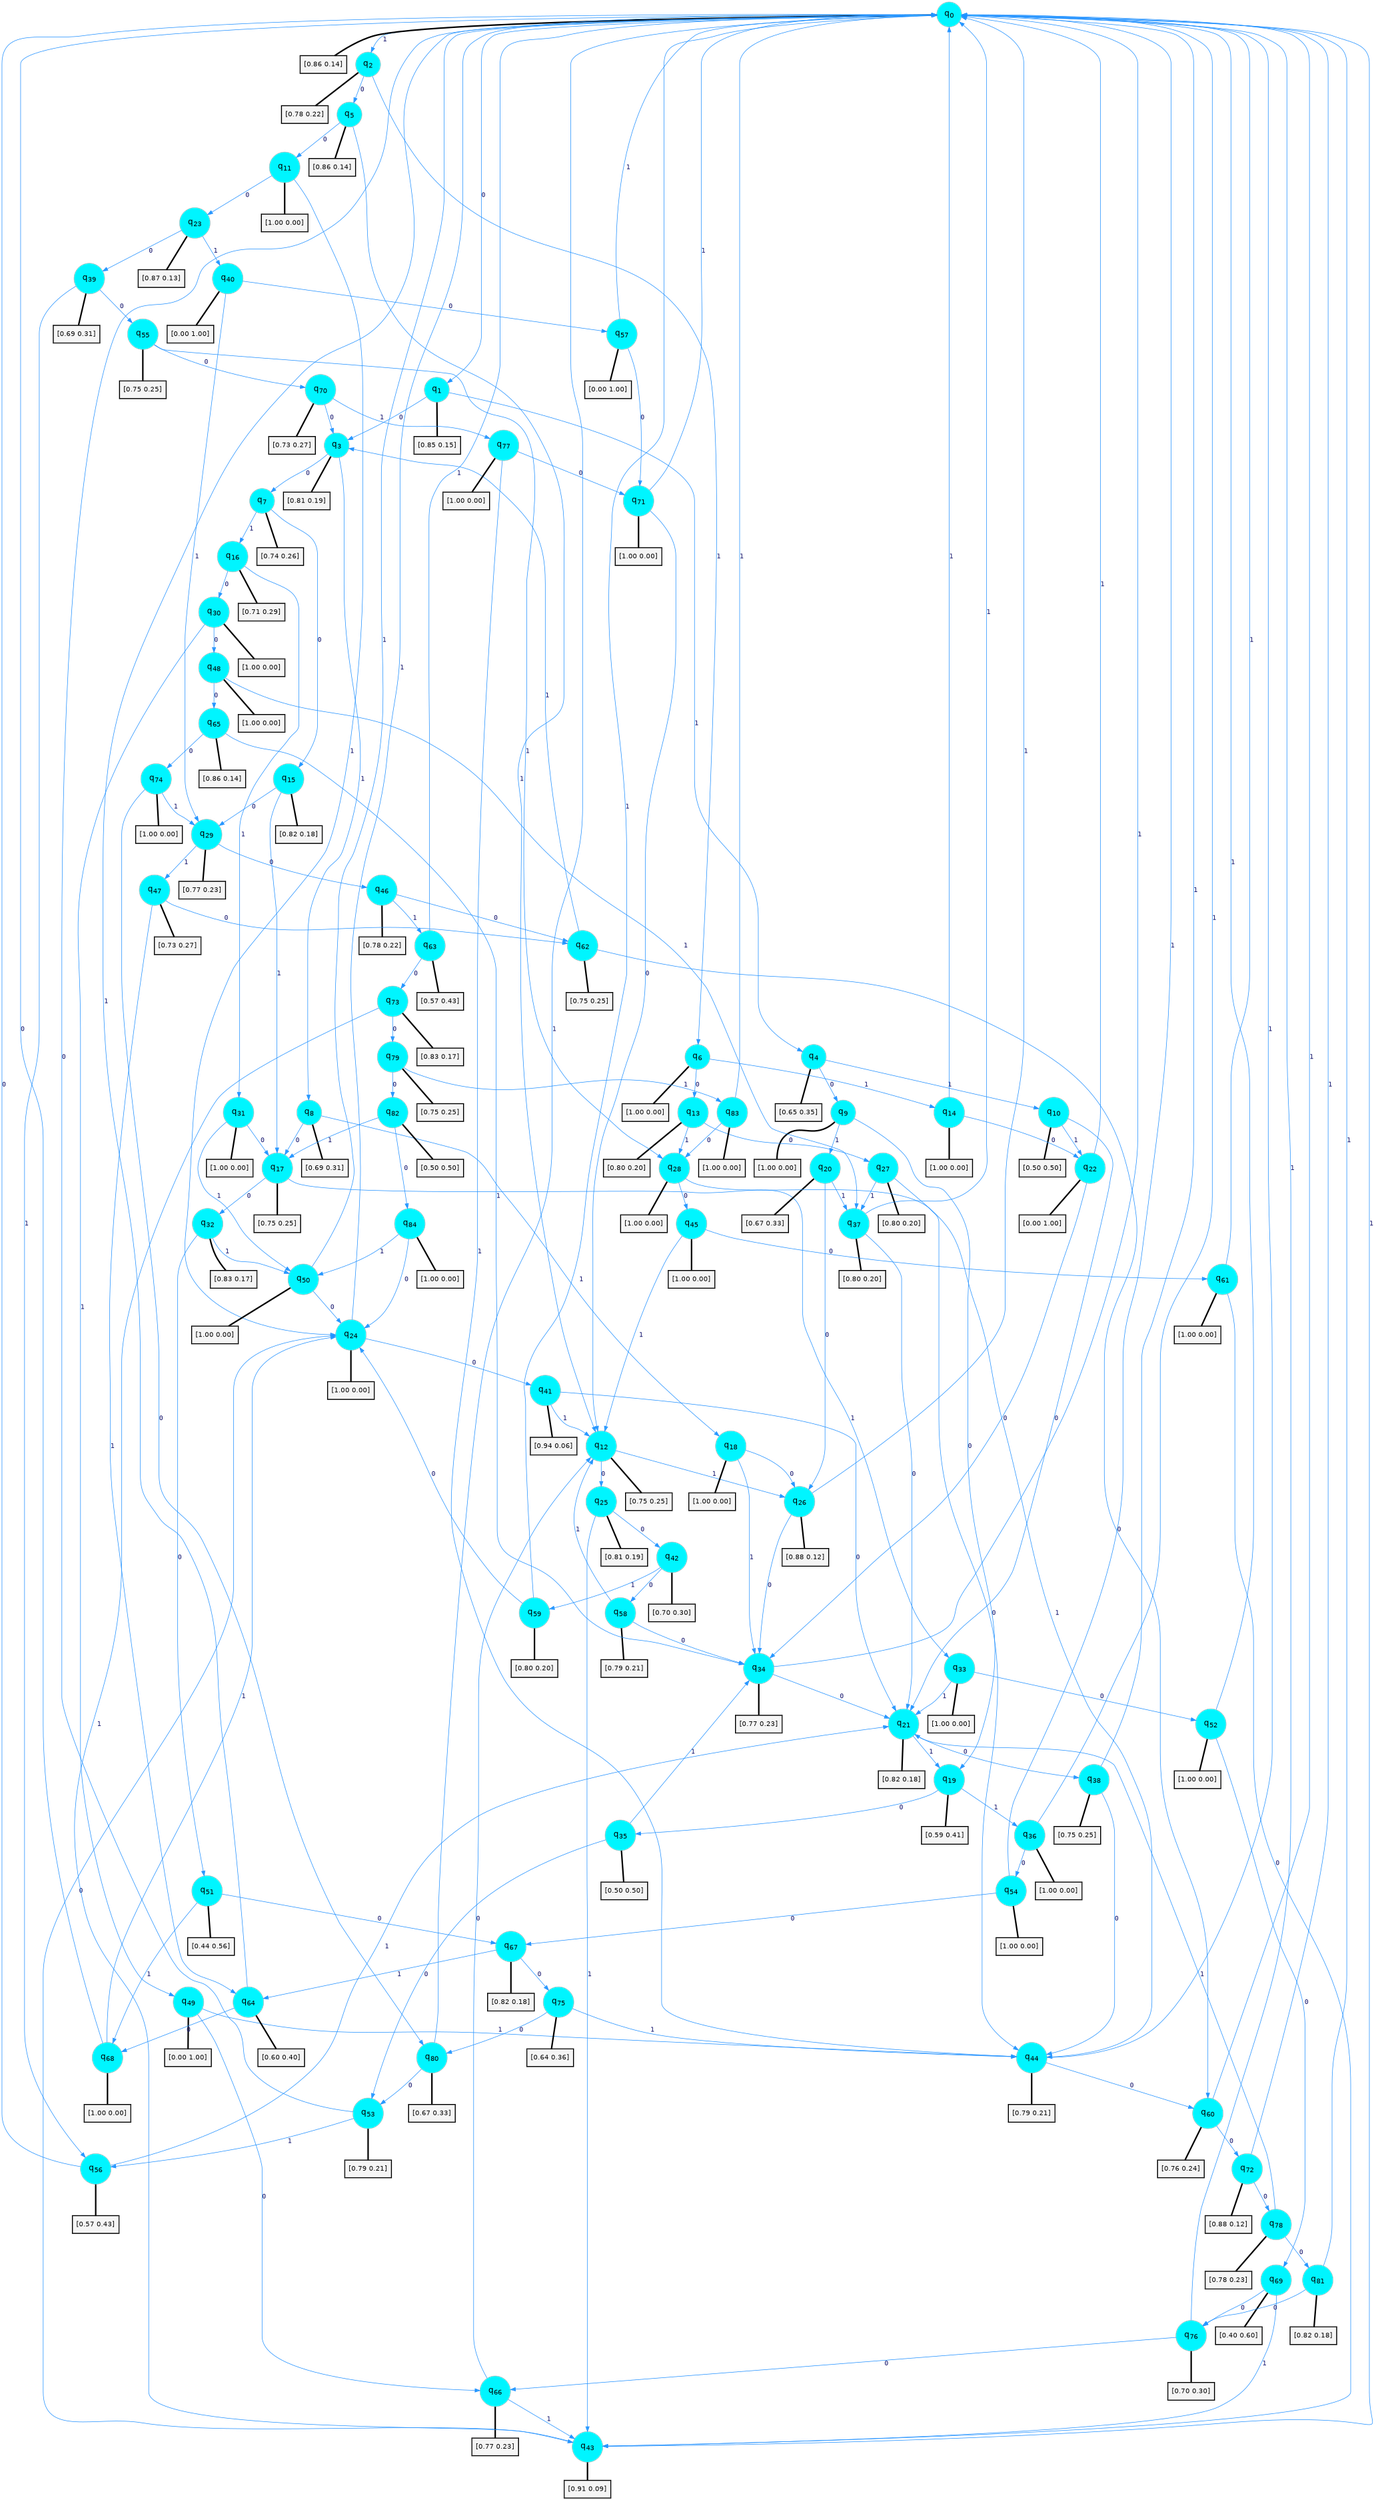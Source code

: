 digraph G {
graph [
bgcolor=transparent, dpi=300, rankdir=TD, size="40,25"];
node [
color=gray, fillcolor=turquoise1, fontcolor=black, fontname=Helvetica, fontsize=16, fontweight=bold, shape=circle, style=filled];
edge [
arrowsize=1, color=dodgerblue1, fontcolor=midnightblue, fontname=courier, fontweight=bold, penwidth=1, style=solid, weight=20];
0[label=<q<SUB>0</SUB>>];
1[label=<q<SUB>1</SUB>>];
2[label=<q<SUB>2</SUB>>];
3[label=<q<SUB>3</SUB>>];
4[label=<q<SUB>4</SUB>>];
5[label=<q<SUB>5</SUB>>];
6[label=<q<SUB>6</SUB>>];
7[label=<q<SUB>7</SUB>>];
8[label=<q<SUB>8</SUB>>];
9[label=<q<SUB>9</SUB>>];
10[label=<q<SUB>10</SUB>>];
11[label=<q<SUB>11</SUB>>];
12[label=<q<SUB>12</SUB>>];
13[label=<q<SUB>13</SUB>>];
14[label=<q<SUB>14</SUB>>];
15[label=<q<SUB>15</SUB>>];
16[label=<q<SUB>16</SUB>>];
17[label=<q<SUB>17</SUB>>];
18[label=<q<SUB>18</SUB>>];
19[label=<q<SUB>19</SUB>>];
20[label=<q<SUB>20</SUB>>];
21[label=<q<SUB>21</SUB>>];
22[label=<q<SUB>22</SUB>>];
23[label=<q<SUB>23</SUB>>];
24[label=<q<SUB>24</SUB>>];
25[label=<q<SUB>25</SUB>>];
26[label=<q<SUB>26</SUB>>];
27[label=<q<SUB>27</SUB>>];
28[label=<q<SUB>28</SUB>>];
29[label=<q<SUB>29</SUB>>];
30[label=<q<SUB>30</SUB>>];
31[label=<q<SUB>31</SUB>>];
32[label=<q<SUB>32</SUB>>];
33[label=<q<SUB>33</SUB>>];
34[label=<q<SUB>34</SUB>>];
35[label=<q<SUB>35</SUB>>];
36[label=<q<SUB>36</SUB>>];
37[label=<q<SUB>37</SUB>>];
38[label=<q<SUB>38</SUB>>];
39[label=<q<SUB>39</SUB>>];
40[label=<q<SUB>40</SUB>>];
41[label=<q<SUB>41</SUB>>];
42[label=<q<SUB>42</SUB>>];
43[label=<q<SUB>43</SUB>>];
44[label=<q<SUB>44</SUB>>];
45[label=<q<SUB>45</SUB>>];
46[label=<q<SUB>46</SUB>>];
47[label=<q<SUB>47</SUB>>];
48[label=<q<SUB>48</SUB>>];
49[label=<q<SUB>49</SUB>>];
50[label=<q<SUB>50</SUB>>];
51[label=<q<SUB>51</SUB>>];
52[label=<q<SUB>52</SUB>>];
53[label=<q<SUB>53</SUB>>];
54[label=<q<SUB>54</SUB>>];
55[label=<q<SUB>55</SUB>>];
56[label=<q<SUB>56</SUB>>];
57[label=<q<SUB>57</SUB>>];
58[label=<q<SUB>58</SUB>>];
59[label=<q<SUB>59</SUB>>];
60[label=<q<SUB>60</SUB>>];
61[label=<q<SUB>61</SUB>>];
62[label=<q<SUB>62</SUB>>];
63[label=<q<SUB>63</SUB>>];
64[label=<q<SUB>64</SUB>>];
65[label=<q<SUB>65</SUB>>];
66[label=<q<SUB>66</SUB>>];
67[label=<q<SUB>67</SUB>>];
68[label=<q<SUB>68</SUB>>];
69[label=<q<SUB>69</SUB>>];
70[label=<q<SUB>70</SUB>>];
71[label=<q<SUB>71</SUB>>];
72[label=<q<SUB>72</SUB>>];
73[label=<q<SUB>73</SUB>>];
74[label=<q<SUB>74</SUB>>];
75[label=<q<SUB>75</SUB>>];
76[label=<q<SUB>76</SUB>>];
77[label=<q<SUB>77</SUB>>];
78[label=<q<SUB>78</SUB>>];
79[label=<q<SUB>79</SUB>>];
80[label=<q<SUB>80</SUB>>];
81[label=<q<SUB>81</SUB>>];
82[label=<q<SUB>82</SUB>>];
83[label=<q<SUB>83</SUB>>];
84[label=<q<SUB>84</SUB>>];
85[label="[0.86 0.14]", shape=box,fontcolor=black, fontname=Helvetica, fontsize=14, penwidth=2, fillcolor=whitesmoke,color=black];
86[label="[0.85 0.15]", shape=box,fontcolor=black, fontname=Helvetica, fontsize=14, penwidth=2, fillcolor=whitesmoke,color=black];
87[label="[0.78 0.22]", shape=box,fontcolor=black, fontname=Helvetica, fontsize=14, penwidth=2, fillcolor=whitesmoke,color=black];
88[label="[0.81 0.19]", shape=box,fontcolor=black, fontname=Helvetica, fontsize=14, penwidth=2, fillcolor=whitesmoke,color=black];
89[label="[0.65 0.35]", shape=box,fontcolor=black, fontname=Helvetica, fontsize=14, penwidth=2, fillcolor=whitesmoke,color=black];
90[label="[0.86 0.14]", shape=box,fontcolor=black, fontname=Helvetica, fontsize=14, penwidth=2, fillcolor=whitesmoke,color=black];
91[label="[1.00 0.00]", shape=box,fontcolor=black, fontname=Helvetica, fontsize=14, penwidth=2, fillcolor=whitesmoke,color=black];
92[label="[0.74 0.26]", shape=box,fontcolor=black, fontname=Helvetica, fontsize=14, penwidth=2, fillcolor=whitesmoke,color=black];
93[label="[0.69 0.31]", shape=box,fontcolor=black, fontname=Helvetica, fontsize=14, penwidth=2, fillcolor=whitesmoke,color=black];
94[label="[1.00 0.00]", shape=box,fontcolor=black, fontname=Helvetica, fontsize=14, penwidth=2, fillcolor=whitesmoke,color=black];
95[label="[0.50 0.50]", shape=box,fontcolor=black, fontname=Helvetica, fontsize=14, penwidth=2, fillcolor=whitesmoke,color=black];
96[label="[1.00 0.00]", shape=box,fontcolor=black, fontname=Helvetica, fontsize=14, penwidth=2, fillcolor=whitesmoke,color=black];
97[label="[0.75 0.25]", shape=box,fontcolor=black, fontname=Helvetica, fontsize=14, penwidth=2, fillcolor=whitesmoke,color=black];
98[label="[0.80 0.20]", shape=box,fontcolor=black, fontname=Helvetica, fontsize=14, penwidth=2, fillcolor=whitesmoke,color=black];
99[label="[1.00 0.00]", shape=box,fontcolor=black, fontname=Helvetica, fontsize=14, penwidth=2, fillcolor=whitesmoke,color=black];
100[label="[0.82 0.18]", shape=box,fontcolor=black, fontname=Helvetica, fontsize=14, penwidth=2, fillcolor=whitesmoke,color=black];
101[label="[0.71 0.29]", shape=box,fontcolor=black, fontname=Helvetica, fontsize=14, penwidth=2, fillcolor=whitesmoke,color=black];
102[label="[0.75 0.25]", shape=box,fontcolor=black, fontname=Helvetica, fontsize=14, penwidth=2, fillcolor=whitesmoke,color=black];
103[label="[1.00 0.00]", shape=box,fontcolor=black, fontname=Helvetica, fontsize=14, penwidth=2, fillcolor=whitesmoke,color=black];
104[label="[0.59 0.41]", shape=box,fontcolor=black, fontname=Helvetica, fontsize=14, penwidth=2, fillcolor=whitesmoke,color=black];
105[label="[0.67 0.33]", shape=box,fontcolor=black, fontname=Helvetica, fontsize=14, penwidth=2, fillcolor=whitesmoke,color=black];
106[label="[0.82 0.18]", shape=box,fontcolor=black, fontname=Helvetica, fontsize=14, penwidth=2, fillcolor=whitesmoke,color=black];
107[label="[0.00 1.00]", shape=box,fontcolor=black, fontname=Helvetica, fontsize=14, penwidth=2, fillcolor=whitesmoke,color=black];
108[label="[0.87 0.13]", shape=box,fontcolor=black, fontname=Helvetica, fontsize=14, penwidth=2, fillcolor=whitesmoke,color=black];
109[label="[1.00 0.00]", shape=box,fontcolor=black, fontname=Helvetica, fontsize=14, penwidth=2, fillcolor=whitesmoke,color=black];
110[label="[0.81 0.19]", shape=box,fontcolor=black, fontname=Helvetica, fontsize=14, penwidth=2, fillcolor=whitesmoke,color=black];
111[label="[0.88 0.12]", shape=box,fontcolor=black, fontname=Helvetica, fontsize=14, penwidth=2, fillcolor=whitesmoke,color=black];
112[label="[0.80 0.20]", shape=box,fontcolor=black, fontname=Helvetica, fontsize=14, penwidth=2, fillcolor=whitesmoke,color=black];
113[label="[1.00 0.00]", shape=box,fontcolor=black, fontname=Helvetica, fontsize=14, penwidth=2, fillcolor=whitesmoke,color=black];
114[label="[0.77 0.23]", shape=box,fontcolor=black, fontname=Helvetica, fontsize=14, penwidth=2, fillcolor=whitesmoke,color=black];
115[label="[1.00 0.00]", shape=box,fontcolor=black, fontname=Helvetica, fontsize=14, penwidth=2, fillcolor=whitesmoke,color=black];
116[label="[1.00 0.00]", shape=box,fontcolor=black, fontname=Helvetica, fontsize=14, penwidth=2, fillcolor=whitesmoke,color=black];
117[label="[0.83 0.17]", shape=box,fontcolor=black, fontname=Helvetica, fontsize=14, penwidth=2, fillcolor=whitesmoke,color=black];
118[label="[1.00 0.00]", shape=box,fontcolor=black, fontname=Helvetica, fontsize=14, penwidth=2, fillcolor=whitesmoke,color=black];
119[label="[0.77 0.23]", shape=box,fontcolor=black, fontname=Helvetica, fontsize=14, penwidth=2, fillcolor=whitesmoke,color=black];
120[label="[0.50 0.50]", shape=box,fontcolor=black, fontname=Helvetica, fontsize=14, penwidth=2, fillcolor=whitesmoke,color=black];
121[label="[1.00 0.00]", shape=box,fontcolor=black, fontname=Helvetica, fontsize=14, penwidth=2, fillcolor=whitesmoke,color=black];
122[label="[0.80 0.20]", shape=box,fontcolor=black, fontname=Helvetica, fontsize=14, penwidth=2, fillcolor=whitesmoke,color=black];
123[label="[0.75 0.25]", shape=box,fontcolor=black, fontname=Helvetica, fontsize=14, penwidth=2, fillcolor=whitesmoke,color=black];
124[label="[0.69 0.31]", shape=box,fontcolor=black, fontname=Helvetica, fontsize=14, penwidth=2, fillcolor=whitesmoke,color=black];
125[label="[0.00 1.00]", shape=box,fontcolor=black, fontname=Helvetica, fontsize=14, penwidth=2, fillcolor=whitesmoke,color=black];
126[label="[0.94 0.06]", shape=box,fontcolor=black, fontname=Helvetica, fontsize=14, penwidth=2, fillcolor=whitesmoke,color=black];
127[label="[0.70 0.30]", shape=box,fontcolor=black, fontname=Helvetica, fontsize=14, penwidth=2, fillcolor=whitesmoke,color=black];
128[label="[0.91 0.09]", shape=box,fontcolor=black, fontname=Helvetica, fontsize=14, penwidth=2, fillcolor=whitesmoke,color=black];
129[label="[0.79 0.21]", shape=box,fontcolor=black, fontname=Helvetica, fontsize=14, penwidth=2, fillcolor=whitesmoke,color=black];
130[label="[1.00 0.00]", shape=box,fontcolor=black, fontname=Helvetica, fontsize=14, penwidth=2, fillcolor=whitesmoke,color=black];
131[label="[0.78 0.22]", shape=box,fontcolor=black, fontname=Helvetica, fontsize=14, penwidth=2, fillcolor=whitesmoke,color=black];
132[label="[0.73 0.27]", shape=box,fontcolor=black, fontname=Helvetica, fontsize=14, penwidth=2, fillcolor=whitesmoke,color=black];
133[label="[1.00 0.00]", shape=box,fontcolor=black, fontname=Helvetica, fontsize=14, penwidth=2, fillcolor=whitesmoke,color=black];
134[label="[0.00 1.00]", shape=box,fontcolor=black, fontname=Helvetica, fontsize=14, penwidth=2, fillcolor=whitesmoke,color=black];
135[label="[1.00 0.00]", shape=box,fontcolor=black, fontname=Helvetica, fontsize=14, penwidth=2, fillcolor=whitesmoke,color=black];
136[label="[0.44 0.56]", shape=box,fontcolor=black, fontname=Helvetica, fontsize=14, penwidth=2, fillcolor=whitesmoke,color=black];
137[label="[1.00 0.00]", shape=box,fontcolor=black, fontname=Helvetica, fontsize=14, penwidth=2, fillcolor=whitesmoke,color=black];
138[label="[0.79 0.21]", shape=box,fontcolor=black, fontname=Helvetica, fontsize=14, penwidth=2, fillcolor=whitesmoke,color=black];
139[label="[1.00 0.00]", shape=box,fontcolor=black, fontname=Helvetica, fontsize=14, penwidth=2, fillcolor=whitesmoke,color=black];
140[label="[0.75 0.25]", shape=box,fontcolor=black, fontname=Helvetica, fontsize=14, penwidth=2, fillcolor=whitesmoke,color=black];
141[label="[0.57 0.43]", shape=box,fontcolor=black, fontname=Helvetica, fontsize=14, penwidth=2, fillcolor=whitesmoke,color=black];
142[label="[0.00 1.00]", shape=box,fontcolor=black, fontname=Helvetica, fontsize=14, penwidth=2, fillcolor=whitesmoke,color=black];
143[label="[0.79 0.21]", shape=box,fontcolor=black, fontname=Helvetica, fontsize=14, penwidth=2, fillcolor=whitesmoke,color=black];
144[label="[0.80 0.20]", shape=box,fontcolor=black, fontname=Helvetica, fontsize=14, penwidth=2, fillcolor=whitesmoke,color=black];
145[label="[0.76 0.24]", shape=box,fontcolor=black, fontname=Helvetica, fontsize=14, penwidth=2, fillcolor=whitesmoke,color=black];
146[label="[1.00 0.00]", shape=box,fontcolor=black, fontname=Helvetica, fontsize=14, penwidth=2, fillcolor=whitesmoke,color=black];
147[label="[0.75 0.25]", shape=box,fontcolor=black, fontname=Helvetica, fontsize=14, penwidth=2, fillcolor=whitesmoke,color=black];
148[label="[0.57 0.43]", shape=box,fontcolor=black, fontname=Helvetica, fontsize=14, penwidth=2, fillcolor=whitesmoke,color=black];
149[label="[0.60 0.40]", shape=box,fontcolor=black, fontname=Helvetica, fontsize=14, penwidth=2, fillcolor=whitesmoke,color=black];
150[label="[0.86 0.14]", shape=box,fontcolor=black, fontname=Helvetica, fontsize=14, penwidth=2, fillcolor=whitesmoke,color=black];
151[label="[0.77 0.23]", shape=box,fontcolor=black, fontname=Helvetica, fontsize=14, penwidth=2, fillcolor=whitesmoke,color=black];
152[label="[0.82 0.18]", shape=box,fontcolor=black, fontname=Helvetica, fontsize=14, penwidth=2, fillcolor=whitesmoke,color=black];
153[label="[1.00 0.00]", shape=box,fontcolor=black, fontname=Helvetica, fontsize=14, penwidth=2, fillcolor=whitesmoke,color=black];
154[label="[0.40 0.60]", shape=box,fontcolor=black, fontname=Helvetica, fontsize=14, penwidth=2, fillcolor=whitesmoke,color=black];
155[label="[0.73 0.27]", shape=box,fontcolor=black, fontname=Helvetica, fontsize=14, penwidth=2, fillcolor=whitesmoke,color=black];
156[label="[1.00 0.00]", shape=box,fontcolor=black, fontname=Helvetica, fontsize=14, penwidth=2, fillcolor=whitesmoke,color=black];
157[label="[0.88 0.12]", shape=box,fontcolor=black, fontname=Helvetica, fontsize=14, penwidth=2, fillcolor=whitesmoke,color=black];
158[label="[0.83 0.17]", shape=box,fontcolor=black, fontname=Helvetica, fontsize=14, penwidth=2, fillcolor=whitesmoke,color=black];
159[label="[1.00 0.00]", shape=box,fontcolor=black, fontname=Helvetica, fontsize=14, penwidth=2, fillcolor=whitesmoke,color=black];
160[label="[0.64 0.36]", shape=box,fontcolor=black, fontname=Helvetica, fontsize=14, penwidth=2, fillcolor=whitesmoke,color=black];
161[label="[0.70 0.30]", shape=box,fontcolor=black, fontname=Helvetica, fontsize=14, penwidth=2, fillcolor=whitesmoke,color=black];
162[label="[1.00 0.00]", shape=box,fontcolor=black, fontname=Helvetica, fontsize=14, penwidth=2, fillcolor=whitesmoke,color=black];
163[label="[0.78 0.23]", shape=box,fontcolor=black, fontname=Helvetica, fontsize=14, penwidth=2, fillcolor=whitesmoke,color=black];
164[label="[0.75 0.25]", shape=box,fontcolor=black, fontname=Helvetica, fontsize=14, penwidth=2, fillcolor=whitesmoke,color=black];
165[label="[0.67 0.33]", shape=box,fontcolor=black, fontname=Helvetica, fontsize=14, penwidth=2, fillcolor=whitesmoke,color=black];
166[label="[0.82 0.18]", shape=box,fontcolor=black, fontname=Helvetica, fontsize=14, penwidth=2, fillcolor=whitesmoke,color=black];
167[label="[0.50 0.50]", shape=box,fontcolor=black, fontname=Helvetica, fontsize=14, penwidth=2, fillcolor=whitesmoke,color=black];
168[label="[1.00 0.00]", shape=box,fontcolor=black, fontname=Helvetica, fontsize=14, penwidth=2, fillcolor=whitesmoke,color=black];
169[label="[1.00 0.00]", shape=box,fontcolor=black, fontname=Helvetica, fontsize=14, penwidth=2, fillcolor=whitesmoke,color=black];
0->1 [label=0];
0->2 [label=1];
0->85 [arrowhead=none, penwidth=3,color=black];
1->3 [label=0];
1->4 [label=1];
1->86 [arrowhead=none, penwidth=3,color=black];
2->5 [label=0];
2->6 [label=1];
2->87 [arrowhead=none, penwidth=3,color=black];
3->7 [label=0];
3->8 [label=1];
3->88 [arrowhead=none, penwidth=3,color=black];
4->9 [label=0];
4->10 [label=1];
4->89 [arrowhead=none, penwidth=3,color=black];
5->11 [label=0];
5->12 [label=1];
5->90 [arrowhead=none, penwidth=3,color=black];
6->13 [label=0];
6->14 [label=1];
6->91 [arrowhead=none, penwidth=3,color=black];
7->15 [label=0];
7->16 [label=1];
7->92 [arrowhead=none, penwidth=3,color=black];
8->17 [label=0];
8->18 [label=1];
8->93 [arrowhead=none, penwidth=3,color=black];
9->19 [label=0];
9->20 [label=1];
9->94 [arrowhead=none, penwidth=3,color=black];
10->21 [label=0];
10->22 [label=1];
10->95 [arrowhead=none, penwidth=3,color=black];
11->23 [label=0];
11->24 [label=1];
11->96 [arrowhead=none, penwidth=3,color=black];
12->25 [label=0];
12->26 [label=1];
12->97 [arrowhead=none, penwidth=3,color=black];
13->27 [label=0];
13->28 [label=1];
13->98 [arrowhead=none, penwidth=3,color=black];
14->22 [label=0];
14->0 [label=1];
14->99 [arrowhead=none, penwidth=3,color=black];
15->29 [label=0];
15->17 [label=1];
15->100 [arrowhead=none, penwidth=3,color=black];
16->30 [label=0];
16->31 [label=1];
16->101 [arrowhead=none, penwidth=3,color=black];
17->32 [label=0];
17->33 [label=1];
17->102 [arrowhead=none, penwidth=3,color=black];
18->26 [label=0];
18->34 [label=1];
18->103 [arrowhead=none, penwidth=3,color=black];
19->35 [label=0];
19->36 [label=1];
19->104 [arrowhead=none, penwidth=3,color=black];
20->26 [label=0];
20->37 [label=1];
20->105 [arrowhead=none, penwidth=3,color=black];
21->38 [label=0];
21->19 [label=1];
21->106 [arrowhead=none, penwidth=3,color=black];
22->34 [label=0];
22->0 [label=1];
22->107 [arrowhead=none, penwidth=3,color=black];
23->39 [label=0];
23->40 [label=1];
23->108 [arrowhead=none, penwidth=3,color=black];
24->41 [label=0];
24->0 [label=1];
24->109 [arrowhead=none, penwidth=3,color=black];
25->42 [label=0];
25->43 [label=1];
25->110 [arrowhead=none, penwidth=3,color=black];
26->34 [label=0];
26->0 [label=1];
26->111 [arrowhead=none, penwidth=3,color=black];
27->44 [label=0];
27->37 [label=1];
27->112 [arrowhead=none, penwidth=3,color=black];
28->45 [label=0];
28->44 [label=1];
28->113 [arrowhead=none, penwidth=3,color=black];
29->46 [label=0];
29->47 [label=1];
29->114 [arrowhead=none, penwidth=3,color=black];
30->48 [label=0];
30->49 [label=1];
30->115 [arrowhead=none, penwidth=3,color=black];
31->17 [label=0];
31->50 [label=1];
31->116 [arrowhead=none, penwidth=3,color=black];
32->51 [label=0];
32->50 [label=1];
32->117 [arrowhead=none, penwidth=3,color=black];
33->52 [label=0];
33->21 [label=1];
33->118 [arrowhead=none, penwidth=3,color=black];
34->21 [label=0];
34->0 [label=1];
34->119 [arrowhead=none, penwidth=3,color=black];
35->53 [label=0];
35->34 [label=1];
35->120 [arrowhead=none, penwidth=3,color=black];
36->54 [label=0];
36->0 [label=1];
36->121 [arrowhead=none, penwidth=3,color=black];
37->21 [label=0];
37->0 [label=1];
37->122 [arrowhead=none, penwidth=3,color=black];
38->44 [label=0];
38->0 [label=1];
38->123 [arrowhead=none, penwidth=3,color=black];
39->55 [label=0];
39->56 [label=1];
39->124 [arrowhead=none, penwidth=3,color=black];
40->57 [label=0];
40->29 [label=1];
40->125 [arrowhead=none, penwidth=3,color=black];
41->21 [label=0];
41->12 [label=1];
41->126 [arrowhead=none, penwidth=3,color=black];
42->58 [label=0];
42->59 [label=1];
42->127 [arrowhead=none, penwidth=3,color=black];
43->24 [label=0];
43->0 [label=1];
43->128 [arrowhead=none, penwidth=3,color=black];
44->60 [label=0];
44->0 [label=1];
44->129 [arrowhead=none, penwidth=3,color=black];
45->61 [label=0];
45->12 [label=1];
45->130 [arrowhead=none, penwidth=3,color=black];
46->62 [label=0];
46->63 [label=1];
46->131 [arrowhead=none, penwidth=3,color=black];
47->62 [label=0];
47->64 [label=1];
47->132 [arrowhead=none, penwidth=3,color=black];
48->65 [label=0];
48->37 [label=1];
48->133 [arrowhead=none, penwidth=3,color=black];
49->66 [label=0];
49->44 [label=1];
49->134 [arrowhead=none, penwidth=3,color=black];
50->24 [label=0];
50->0 [label=1];
50->135 [arrowhead=none, penwidth=3,color=black];
51->67 [label=0];
51->68 [label=1];
51->136 [arrowhead=none, penwidth=3,color=black];
52->69 [label=0];
52->0 [label=1];
52->137 [arrowhead=none, penwidth=3,color=black];
53->0 [label=0];
53->56 [label=1];
53->138 [arrowhead=none, penwidth=3,color=black];
54->67 [label=0];
54->0 [label=1];
54->139 [arrowhead=none, penwidth=3,color=black];
55->70 [label=0];
55->28 [label=1];
55->140 [arrowhead=none, penwidth=3,color=black];
56->0 [label=0];
56->21 [label=1];
56->141 [arrowhead=none, penwidth=3,color=black];
57->71 [label=0];
57->0 [label=1];
57->142 [arrowhead=none, penwidth=3,color=black];
58->34 [label=0];
58->12 [label=1];
58->143 [arrowhead=none, penwidth=3,color=black];
59->24 [label=0];
59->0 [label=1];
59->144 [arrowhead=none, penwidth=3,color=black];
60->72 [label=0];
60->0 [label=1];
60->145 [arrowhead=none, penwidth=3,color=black];
61->43 [label=0];
61->0 [label=1];
61->146 [arrowhead=none, penwidth=3,color=black];
62->60 [label=0];
62->3 [label=1];
62->147 [arrowhead=none, penwidth=3,color=black];
63->73 [label=0];
63->0 [label=1];
63->148 [arrowhead=none, penwidth=3,color=black];
64->68 [label=0];
64->0 [label=1];
64->149 [arrowhead=none, penwidth=3,color=black];
65->74 [label=0];
65->34 [label=1];
65->150 [arrowhead=none, penwidth=3,color=black];
66->12 [label=0];
66->43 [label=1];
66->151 [arrowhead=none, penwidth=3,color=black];
67->75 [label=0];
67->64 [label=1];
67->152 [arrowhead=none, penwidth=3,color=black];
68->0 [label=0];
68->24 [label=1];
68->153 [arrowhead=none, penwidth=3,color=black];
69->76 [label=0];
69->43 [label=1];
69->154 [arrowhead=none, penwidth=3,color=black];
70->3 [label=0];
70->77 [label=1];
70->155 [arrowhead=none, penwidth=3,color=black];
71->12 [label=0];
71->0 [label=1];
71->156 [arrowhead=none, penwidth=3,color=black];
72->78 [label=0];
72->0 [label=1];
72->157 [arrowhead=none, penwidth=3,color=black];
73->79 [label=0];
73->43 [label=1];
73->158 [arrowhead=none, penwidth=3,color=black];
74->80 [label=0];
74->29 [label=1];
74->159 [arrowhead=none, penwidth=3,color=black];
75->80 [label=0];
75->44 [label=1];
75->160 [arrowhead=none, penwidth=3,color=black];
76->66 [label=0];
76->0 [label=1];
76->161 [arrowhead=none, penwidth=3,color=black];
77->71 [label=0];
77->44 [label=1];
77->162 [arrowhead=none, penwidth=3,color=black];
78->81 [label=0];
78->21 [label=1];
78->163 [arrowhead=none, penwidth=3,color=black];
79->82 [label=0];
79->83 [label=1];
79->164 [arrowhead=none, penwidth=3,color=black];
80->53 [label=0];
80->0 [label=1];
80->165 [arrowhead=none, penwidth=3,color=black];
81->76 [label=0];
81->0 [label=1];
81->166 [arrowhead=none, penwidth=3,color=black];
82->84 [label=0];
82->17 [label=1];
82->167 [arrowhead=none, penwidth=3,color=black];
83->28 [label=0];
83->0 [label=1];
83->168 [arrowhead=none, penwidth=3,color=black];
84->24 [label=0];
84->50 [label=1];
84->169 [arrowhead=none, penwidth=3,color=black];
}
